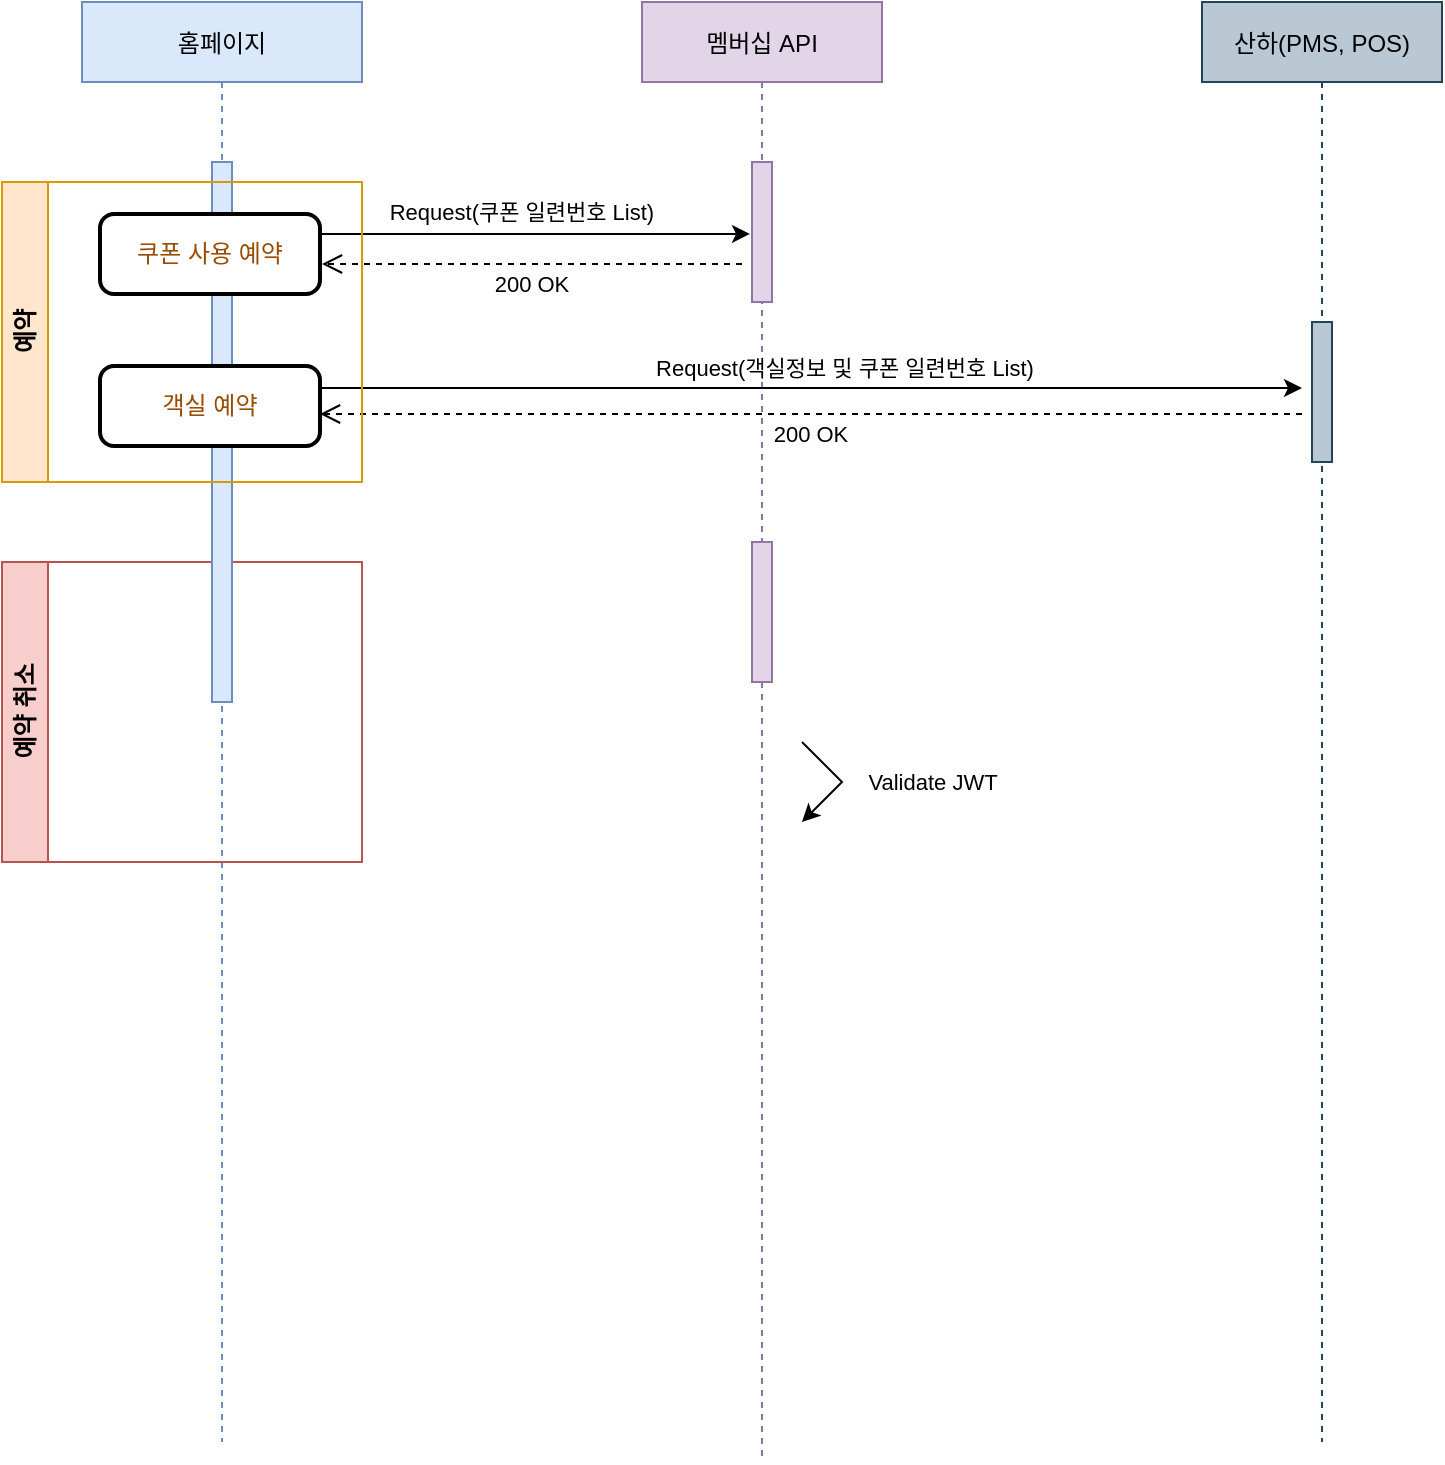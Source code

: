 <mxfile version="20.8.13" type="github">
  <diagram name="페이지-1" id="i2_iW8WWWB51VXID4rfu">
    <mxGraphModel dx="1434" dy="804" grid="1" gridSize="10" guides="1" tooltips="1" connect="1" arrows="1" fold="1" page="1" pageScale="1" pageWidth="1654" pageHeight="2336" math="0" shadow="0">
      <root>
        <mxCell id="0" />
        <mxCell id="1" parent="0" />
        <mxCell id="uAVWBllw0vdzFXxvWoM9-3" value="멤버십 API" style="shape=umlLifeline;perimeter=lifelinePerimeter;container=1;collapsible=0;recursiveResize=0;rounded=0;shadow=0;strokeWidth=1;fillColor=#e1d5e7;strokeColor=#9673a6;size=40;" vertex="1" parent="1">
          <mxGeometry x="320" y="80" width="120" height="730" as="geometry" />
        </mxCell>
        <mxCell id="uAVWBllw0vdzFXxvWoM9-4" value="" style="points=[];perimeter=orthogonalPerimeter;rounded=0;shadow=0;strokeWidth=1;fillColor=#e1d5e7;strokeColor=#9673a6;" vertex="1" parent="uAVWBllw0vdzFXxvWoM9-3">
          <mxGeometry x="55" y="80" width="10" height="70" as="geometry" />
        </mxCell>
        <mxCell id="uAVWBllw0vdzFXxvWoM9-5" value="Validate JWT" style="endArrow=classic;html=1;rounded=0;" edge="1" parent="uAVWBllw0vdzFXxvWoM9-3">
          <mxGeometry y="45" width="50" height="50" relative="1" as="geometry">
            <mxPoint x="80" y="370" as="sourcePoint" />
            <mxPoint x="80" y="410" as="targetPoint" />
            <Array as="points">
              <mxPoint x="100" y="390" />
            </Array>
            <mxPoint x="13" y="-32" as="offset" />
          </mxGeometry>
        </mxCell>
        <mxCell id="uAVWBllw0vdzFXxvWoM9-24" value="" style="points=[];perimeter=orthogonalPerimeter;rounded=0;shadow=0;strokeWidth=1;fillColor=#e1d5e7;strokeColor=#9673a6;" vertex="1" parent="uAVWBllw0vdzFXxvWoM9-3">
          <mxGeometry x="55" y="270" width="10" height="70" as="geometry" />
        </mxCell>
        <mxCell id="uAVWBllw0vdzFXxvWoM9-6" value="홈페이지" style="shape=umlLifeline;perimeter=lifelinePerimeter;container=1;collapsible=0;recursiveResize=0;rounded=0;shadow=0;strokeWidth=1;fillColor=#dae8fc;strokeColor=#6c8ebf;" vertex="1" parent="1">
          <mxGeometry x="40" y="80" width="140" height="720" as="geometry" />
        </mxCell>
        <mxCell id="uAVWBllw0vdzFXxvWoM9-27" value="예약 취소" style="swimlane;horizontal=0;whiteSpace=wrap;html=1;startSize=23;fillColor=#f8cecc;strokeColor=#b85450;" vertex="1" parent="uAVWBllw0vdzFXxvWoM9-6">
          <mxGeometry x="-40" y="280" width="180" height="150" as="geometry" />
        </mxCell>
        <mxCell id="uAVWBllw0vdzFXxvWoM9-7" value="" style="points=[];perimeter=orthogonalPerimeter;rounded=0;shadow=0;strokeWidth=1;fillColor=#dae8fc;strokeColor=#6c8ebf;" vertex="1" parent="uAVWBllw0vdzFXxvWoM9-27">
          <mxGeometry x="105" y="-200" width="10" height="270" as="geometry" />
        </mxCell>
        <mxCell id="uAVWBllw0vdzFXxvWoM9-12" value="쿠폰 사용 예약" style="rounded=1;whiteSpace=wrap;html=1;absoluteArcSize=1;arcSize=14;strokeWidth=2;fontColor=#994C00;" vertex="1" parent="uAVWBllw0vdzFXxvWoM9-6">
          <mxGeometry x="9" y="106" width="110" height="40" as="geometry" />
        </mxCell>
        <mxCell id="uAVWBllw0vdzFXxvWoM9-15" value="객실 예약" style="rounded=1;whiteSpace=wrap;html=1;absoluteArcSize=1;arcSize=14;strokeWidth=2;fontColor=#994C00;" vertex="1" parent="uAVWBllw0vdzFXxvWoM9-6">
          <mxGeometry x="9" y="182" width="110" height="40" as="geometry" />
        </mxCell>
        <mxCell id="uAVWBllw0vdzFXxvWoM9-9" value="산하(PMS, POS)" style="shape=umlLifeline;perimeter=lifelinePerimeter;container=1;collapsible=0;recursiveResize=0;rounded=0;shadow=0;strokeWidth=1;fillColor=#bac8d3;strokeColor=#23445d;" vertex="1" parent="1">
          <mxGeometry x="600" y="80" width="120" height="720" as="geometry" />
        </mxCell>
        <mxCell id="uAVWBllw0vdzFXxvWoM9-20" value="" style="points=[];perimeter=orthogonalPerimeter;rounded=0;shadow=0;strokeWidth=1;fillColor=#bac8d3;strokeColor=#23445d;" vertex="1" parent="uAVWBllw0vdzFXxvWoM9-9">
          <mxGeometry x="55" y="160" width="10" height="70" as="geometry" />
        </mxCell>
        <mxCell id="uAVWBllw0vdzFXxvWoM9-14" value="" style="endArrow=classic;html=1;rounded=0;entryX=-0.1;entryY=0.514;entryDx=0;entryDy=0;entryPerimeter=0;" edge="1" parent="1" target="uAVWBllw0vdzFXxvWoM9-4">
          <mxGeometry width="50" height="50" relative="1" as="geometry">
            <mxPoint x="160" y="196" as="sourcePoint" />
            <mxPoint x="360" y="196" as="targetPoint" />
          </mxGeometry>
        </mxCell>
        <mxCell id="uAVWBllw0vdzFXxvWoM9-17" value="Request(쿠폰 일련번호 List)&amp;nbsp;" style="edgeLabel;html=1;align=center;verticalAlign=middle;resizable=0;points=[];" vertex="1" connectable="0" parent="uAVWBllw0vdzFXxvWoM9-14">
          <mxGeometry x="0.45" y="2" relative="1" as="geometry">
            <mxPoint x="-54" y="-9" as="offset" />
          </mxGeometry>
        </mxCell>
        <mxCell id="uAVWBllw0vdzFXxvWoM9-16" value="200 OK" style="verticalAlign=bottom;endArrow=open;dashed=1;endSize=8;shadow=0;strokeWidth=1;" edge="1" parent="1">
          <mxGeometry y="19" relative="1" as="geometry">
            <mxPoint x="160" y="211" as="targetPoint" />
            <mxPoint x="370" y="211" as="sourcePoint" />
            <mxPoint as="offset" />
          </mxGeometry>
        </mxCell>
        <mxCell id="uAVWBllw0vdzFXxvWoM9-21" value="" style="endArrow=classic;html=1;rounded=0;" edge="1" parent="1">
          <mxGeometry width="50" height="50" relative="1" as="geometry">
            <mxPoint x="160" y="273.02" as="sourcePoint" />
            <mxPoint x="650" y="273" as="targetPoint" />
          </mxGeometry>
        </mxCell>
        <mxCell id="uAVWBllw0vdzFXxvWoM9-22" value="Request(객실정보 및 쿠폰 일련번호 List)" style="edgeLabel;html=1;align=center;verticalAlign=middle;resizable=0;points=[];" vertex="1" connectable="0" parent="uAVWBllw0vdzFXxvWoM9-21">
          <mxGeometry x="0.45" y="2" relative="1" as="geometry">
            <mxPoint x="-95" y="-8" as="offset" />
          </mxGeometry>
        </mxCell>
        <mxCell id="uAVWBllw0vdzFXxvWoM9-23" value="200 OK" style="verticalAlign=bottom;endArrow=open;dashed=1;endSize=8;shadow=0;strokeWidth=1;" edge="1" parent="1">
          <mxGeometry y="19" relative="1" as="geometry">
            <mxPoint x="159" y="286" as="targetPoint" />
            <mxPoint x="650" y="286" as="sourcePoint" />
            <mxPoint as="offset" />
          </mxGeometry>
        </mxCell>
        <mxCell id="uAVWBllw0vdzFXxvWoM9-26" value="예약" style="swimlane;horizontal=0;whiteSpace=wrap;html=1;startSize=23;fillColor=#ffe6cc;strokeColor=#d79b00;" vertex="1" parent="1">
          <mxGeometry y="170" width="180" height="150" as="geometry" />
        </mxCell>
      </root>
    </mxGraphModel>
  </diagram>
</mxfile>
